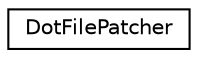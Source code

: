 digraph "类继承关系图"
{
 // INTERACTIVE_SVG=YES
 // LATEX_PDF_SIZE
  edge [fontname="Helvetica",fontsize="10",labelfontname="Helvetica",labelfontsize="10"];
  node [fontname="Helvetica",fontsize="10",shape=record];
  rankdir="LR";
  Node0 [label="DotFilePatcher",height=0.2,width=0.4,color="black", fillcolor="white", style="filled",URL="$db/daa/class_dot_file_patcher.html",tooltip="Helper class to insert a set of map file into an output file"];
}
